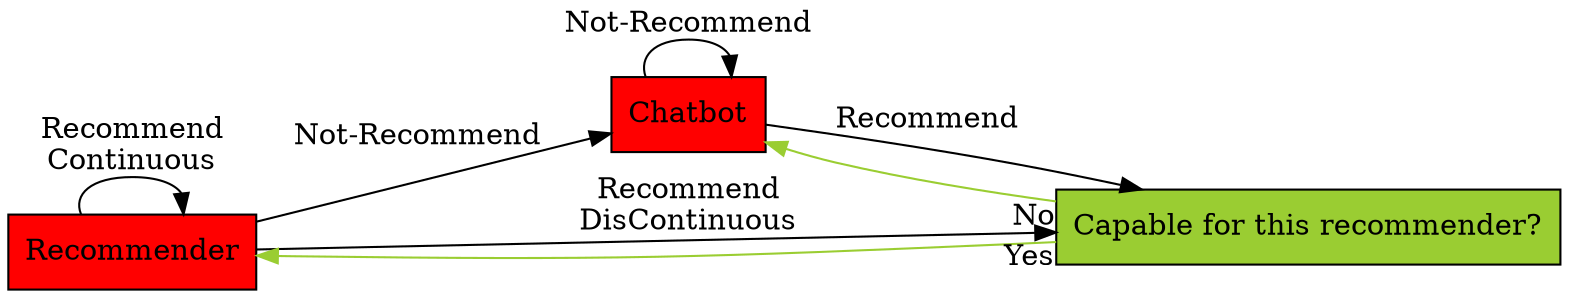 digraph G{
    "Recommender" [style=filled, fillcolor=red, shape="rect"]
    "Chatbot" [style=filled, fillcolor=red, shape="rect"]
    "Capable for this recommender?" [shape="rect"style=filled, fillcolor=yellowgreen]
    rankdir=LR;
    "Recommender" -> "Recommender" [label="Recommend\nContinuous"]
    "Recommender" -> "Capable for this recommender?" [label="Recommend\nDisContinuous"]
    "Capable for this recommender?" -> "Chatbot" [taillabel="No"color=yellowgreen]
    "Recommender" -> "Chatbot" [label="Not-Recommend"]
    "Chatbot" -> "Chatbot" [label="Not-Recommend"]
    "Chatbot" -> "Capable for this recommender?" [label="Recommend"]
    "Capable for this recommender?" -> "Recommender" [taillabel="Yes",color=yellowgreen]

}
